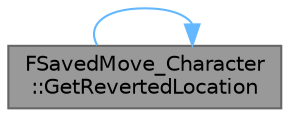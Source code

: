 digraph "FSavedMove_Character::GetRevertedLocation"
{
 // INTERACTIVE_SVG=YES
 // LATEX_PDF_SIZE
  bgcolor="transparent";
  edge [fontname=Helvetica,fontsize=10,labelfontname=Helvetica,labelfontsize=10];
  node [fontname=Helvetica,fontsize=10,shape=box,height=0.2,width=0.4];
  rankdir="LR";
  Node1 [id="Node000001",label="FSavedMove_Character\l::GetRevertedLocation",height=0.2,width=0.4,color="gray40", fillcolor="grey60", style="filled", fontcolor="black",tooltip="Returns starting position if we were to revert the move, either absolute StartLocation,..."];
  Node1 -> Node1 [id="edge1_Node000001_Node000001",color="steelblue1",style="solid",tooltip=" "];
}
